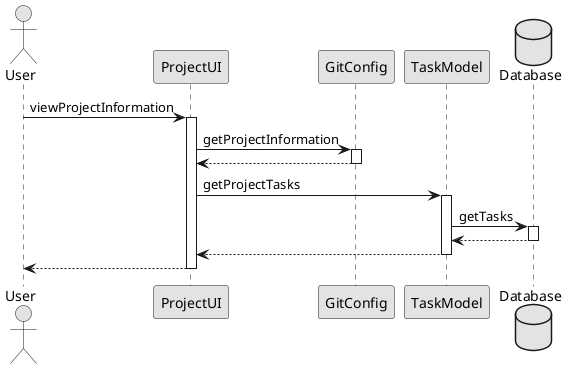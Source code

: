 @startuml sequence_diagram5
skinparam monochrome true
actor User as user
participant "ProjectUI" as i1
participant "GitConfig" as a1
participant "TaskModel" as a2
database "Database" as db
skinparam backgroundcolor transparent

user -> i1: viewProjectInformation
activate i1

i1 -> a1: getProjectInformation
activate a1

a1 --> i1
deactivate a1

i1 -> a2: getProjectTasks
activate a2

a2 -> db: getTasks
activate db

db --> a2
deactivate db
a2 --> i1
deactivate a2

i1 --> user
deactivate i1

@enduml